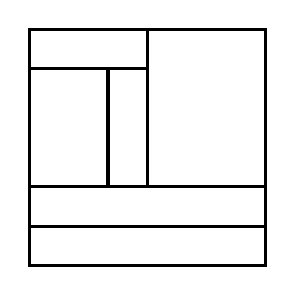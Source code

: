 \begin{tikzpicture}[very thick, scale=.5]
    \draw (0,5) rectangle (3,6);
    \draw (0,2) rectangle (2,5);
    \draw (2,2) rectangle (3,5);
    \draw (3,2) rectangle (6,6);
    \draw (0,1) rectangle (6,2);
    \draw (0,0) rectangle (6,1);
\end{tikzpicture}
